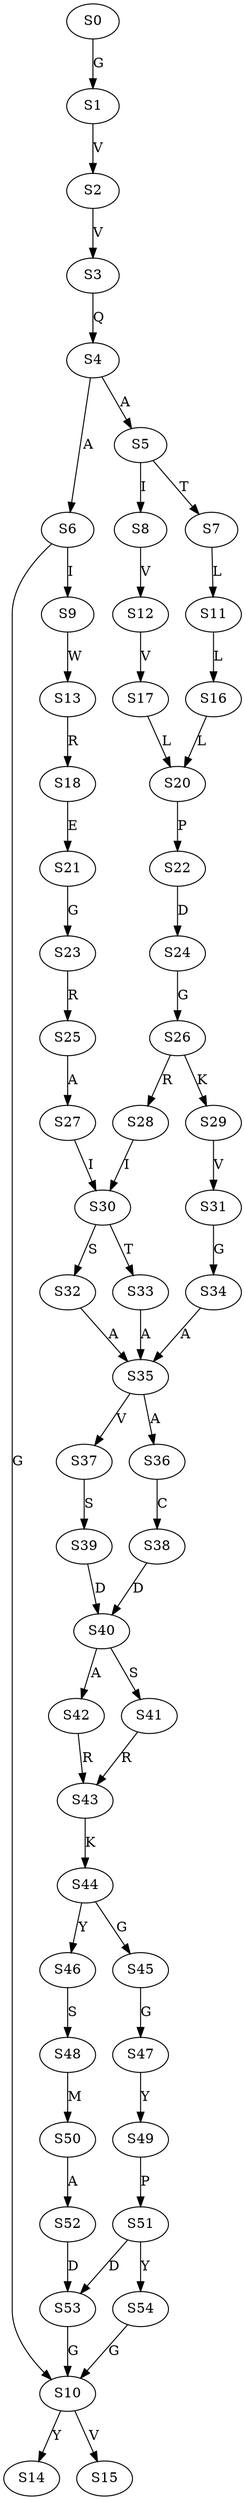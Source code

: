 strict digraph  {
	S0 -> S1 [ label = G ];
	S1 -> S2 [ label = V ];
	S2 -> S3 [ label = V ];
	S3 -> S4 [ label = Q ];
	S4 -> S5 [ label = A ];
	S4 -> S6 [ label = A ];
	S5 -> S7 [ label = T ];
	S5 -> S8 [ label = I ];
	S6 -> S9 [ label = I ];
	S6 -> S10 [ label = G ];
	S7 -> S11 [ label = L ];
	S8 -> S12 [ label = V ];
	S9 -> S13 [ label = W ];
	S10 -> S14 [ label = Y ];
	S10 -> S15 [ label = V ];
	S11 -> S16 [ label = L ];
	S12 -> S17 [ label = V ];
	S13 -> S18 [ label = R ];
	S16 -> S20 [ label = L ];
	S17 -> S20 [ label = L ];
	S18 -> S21 [ label = E ];
	S20 -> S22 [ label = P ];
	S21 -> S23 [ label = G ];
	S22 -> S24 [ label = D ];
	S23 -> S25 [ label = R ];
	S24 -> S26 [ label = G ];
	S25 -> S27 [ label = A ];
	S26 -> S28 [ label = R ];
	S26 -> S29 [ label = K ];
	S27 -> S30 [ label = I ];
	S28 -> S30 [ label = I ];
	S29 -> S31 [ label = V ];
	S30 -> S32 [ label = S ];
	S30 -> S33 [ label = T ];
	S31 -> S34 [ label = G ];
	S32 -> S35 [ label = A ];
	S33 -> S35 [ label = A ];
	S34 -> S35 [ label = A ];
	S35 -> S36 [ label = A ];
	S35 -> S37 [ label = V ];
	S36 -> S38 [ label = C ];
	S37 -> S39 [ label = S ];
	S38 -> S40 [ label = D ];
	S39 -> S40 [ label = D ];
	S40 -> S41 [ label = S ];
	S40 -> S42 [ label = A ];
	S41 -> S43 [ label = R ];
	S42 -> S43 [ label = R ];
	S43 -> S44 [ label = K ];
	S44 -> S45 [ label = G ];
	S44 -> S46 [ label = Y ];
	S45 -> S47 [ label = G ];
	S46 -> S48 [ label = S ];
	S47 -> S49 [ label = Y ];
	S48 -> S50 [ label = M ];
	S49 -> S51 [ label = P ];
	S50 -> S52 [ label = A ];
	S51 -> S53 [ label = D ];
	S51 -> S54 [ label = Y ];
	S52 -> S53 [ label = D ];
	S53 -> S10 [ label = G ];
	S54 -> S10 [ label = G ];
}
